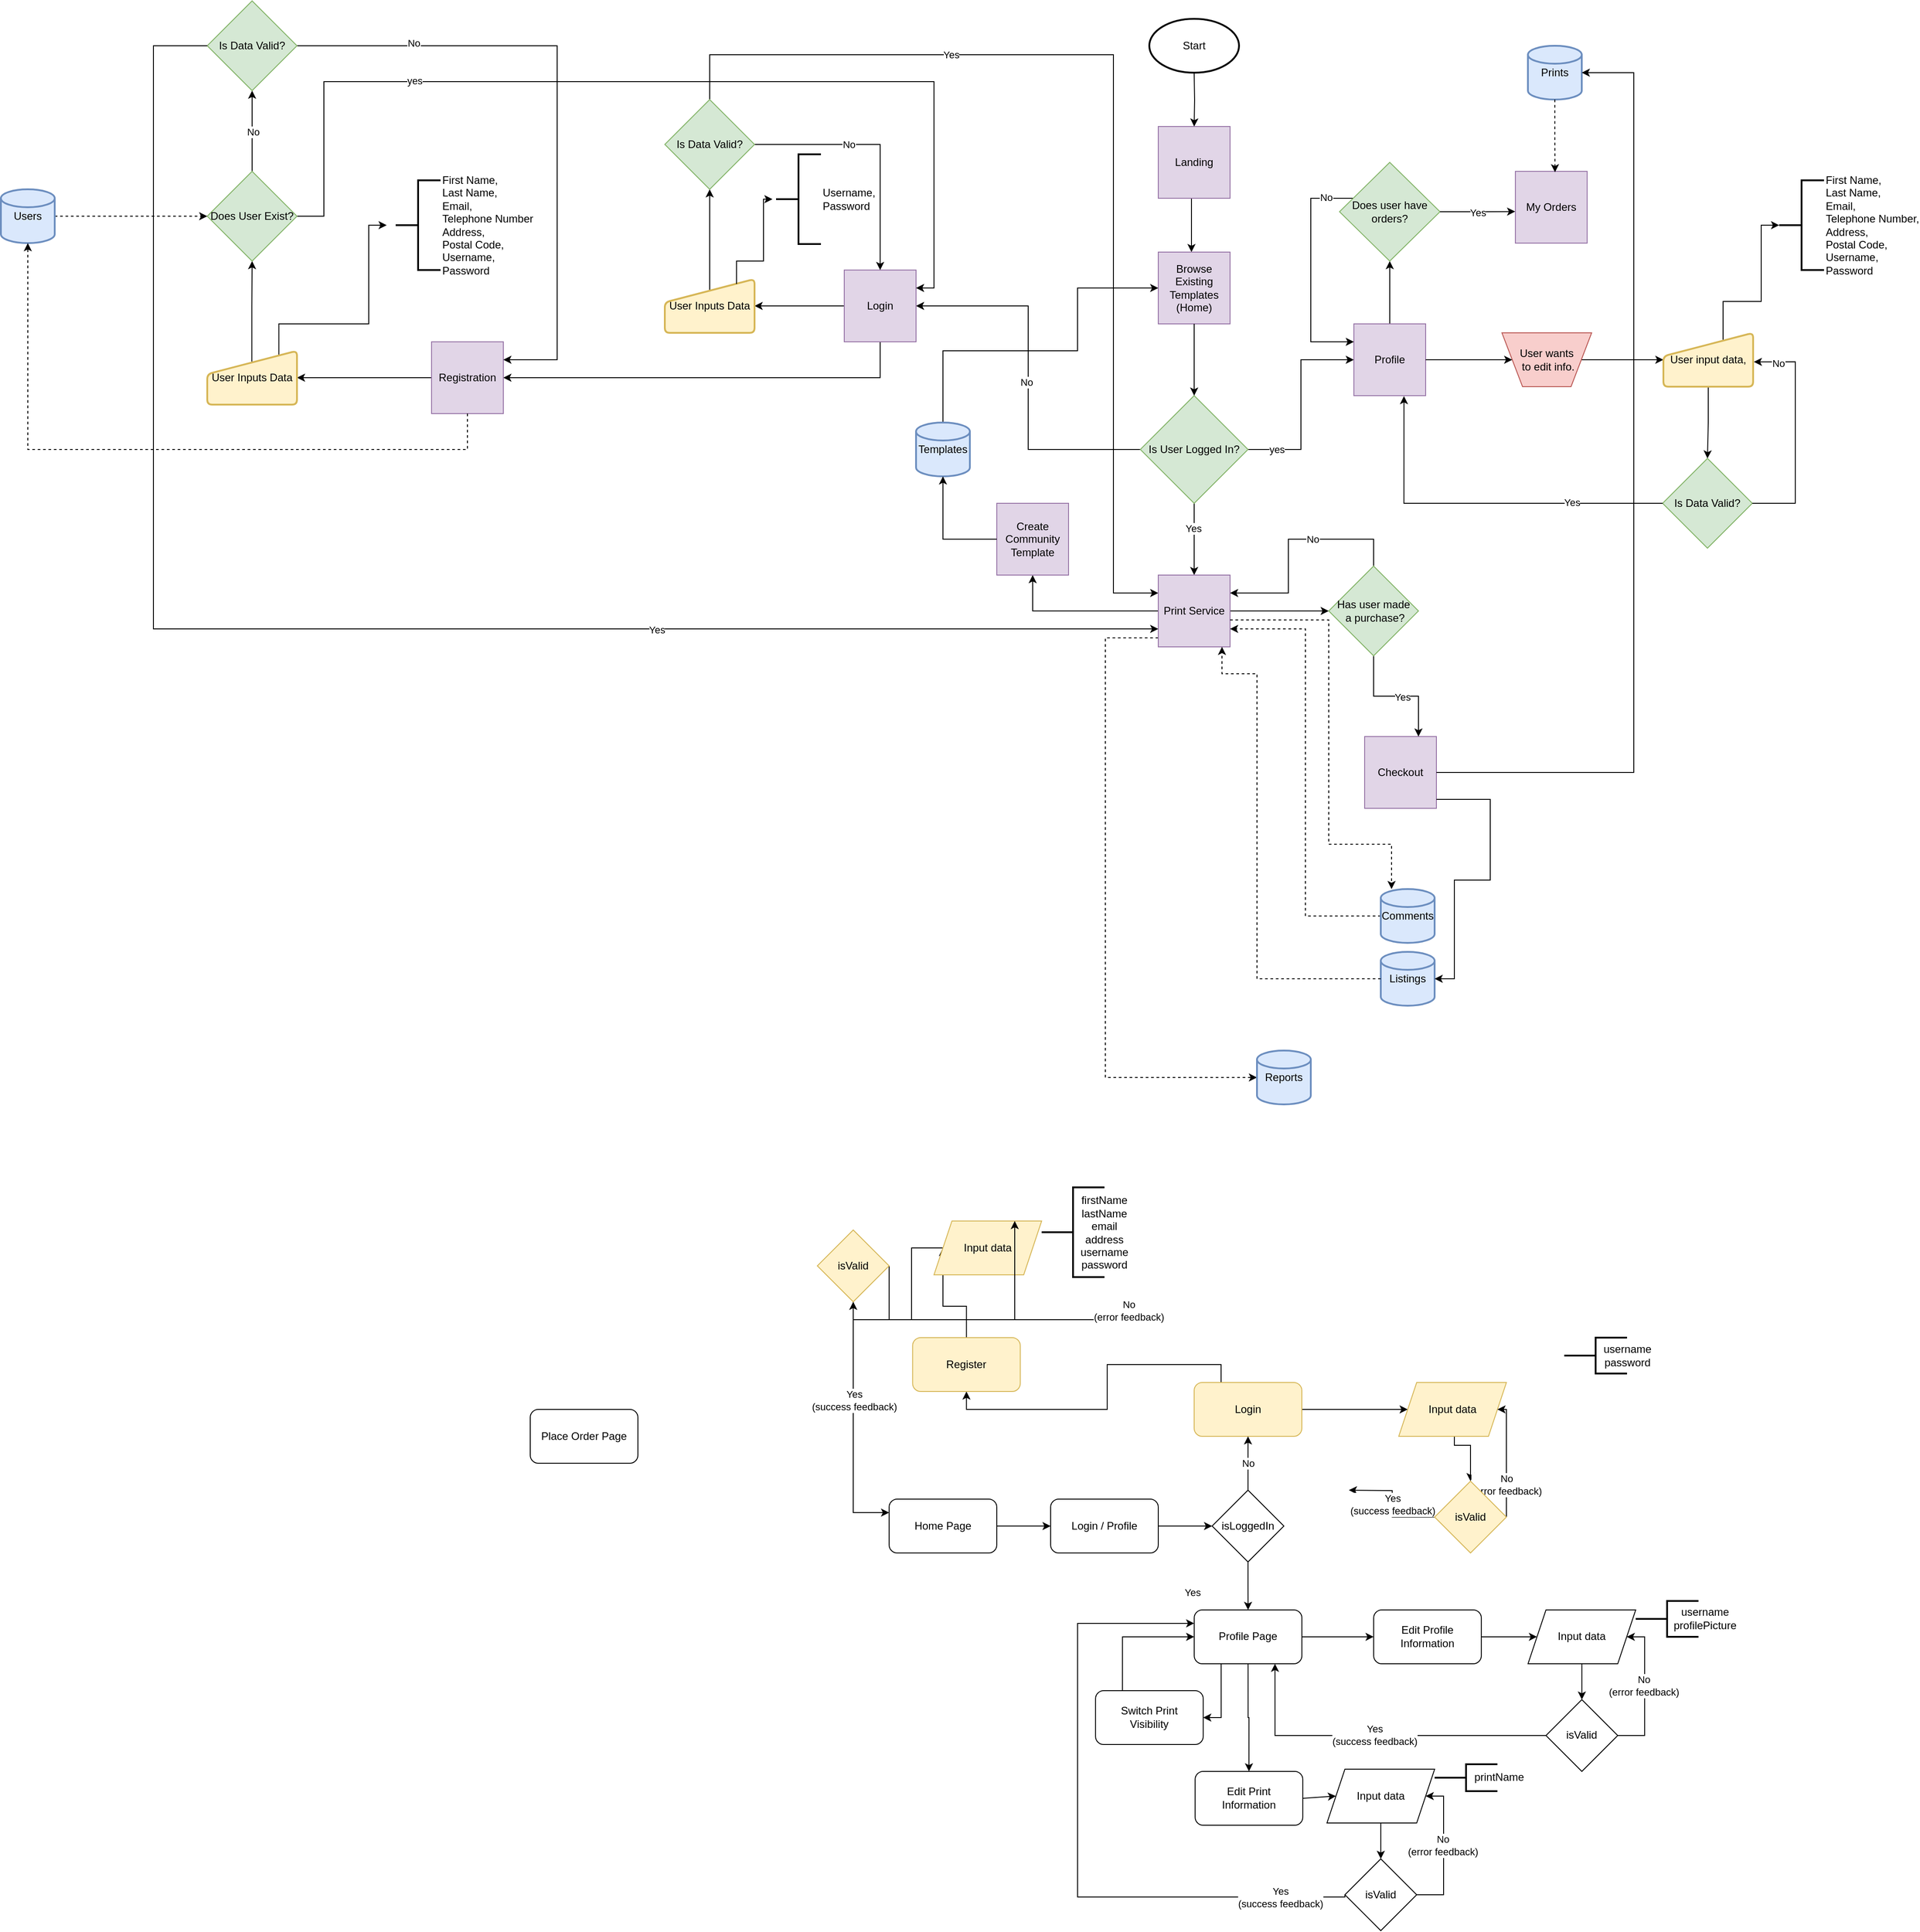<mxfile version="22.1.5" type="device">
  <diagram id="C5RBs43oDa-KdzZeNtuy" name="Page-1">
    <mxGraphModel dx="2620" dy="3326" grid="1" gridSize="10" guides="1" tooltips="1" connect="1" arrows="1" fold="1" page="1" pageScale="1" pageWidth="827" pageHeight="1169" math="0" shadow="0">
      <root>
        <mxCell id="WIyWlLk6GJQsqaUBKTNV-0" />
        <mxCell id="WIyWlLk6GJQsqaUBKTNV-1" parent="WIyWlLk6GJQsqaUBKTNV-0" />
        <mxCell id="dU6jXv6rXy0poZ1c5g5G-8" style="edgeStyle=orthogonalEdgeStyle;rounded=0;orthogonalLoop=1;jettySize=auto;html=1;entryX=0;entryY=0.5;entryDx=0;entryDy=0;" parent="WIyWlLk6GJQsqaUBKTNV-1" source="CT4skuY-sF4vXmFkrXyj-0" target="dU6jXv6rXy0poZ1c5g5G-7" edge="1">
          <mxGeometry relative="1" as="geometry" />
        </mxCell>
        <mxCell id="CT4skuY-sF4vXmFkrXyj-0" value="Home Page" style="rounded=1;whiteSpace=wrap;html=1;" parent="WIyWlLk6GJQsqaUBKTNV-1" vertex="1">
          <mxGeometry x="490" y="330" width="120" height="60" as="geometry" />
        </mxCell>
        <mxCell id="CT4skuY-sF4vXmFkrXyj-4" style="edgeStyle=orthogonalEdgeStyle;rounded=0;orthogonalLoop=1;jettySize=auto;html=1;entryX=0;entryY=0.5;entryDx=0;entryDy=0;" parent="WIyWlLk6GJQsqaUBKTNV-1" source="CT4skuY-sF4vXmFkrXyj-1" target="CT4skuY-sF4vXmFkrXyj-3" edge="1">
          <mxGeometry relative="1" as="geometry">
            <Array as="points">
              <mxPoint x="1060" y="230" />
              <mxPoint x="1060" y="230" />
            </Array>
          </mxGeometry>
        </mxCell>
        <mxCell id="CT4skuY-sF4vXmFkrXyj-14" style="edgeStyle=orthogonalEdgeStyle;rounded=0;orthogonalLoop=1;jettySize=auto;html=1;entryX=0.5;entryY=1;entryDx=0;entryDy=0;exitX=0.25;exitY=0;exitDx=0;exitDy=0;" parent="WIyWlLk6GJQsqaUBKTNV-1" source="CT4skuY-sF4vXmFkrXyj-1" target="CT4skuY-sF4vXmFkrXyj-15" edge="1">
          <mxGeometry relative="1" as="geometry">
            <mxPoint x="750" y="270" as="targetPoint" />
          </mxGeometry>
        </mxCell>
        <mxCell id="CT4skuY-sF4vXmFkrXyj-1" value="Login" style="rounded=1;whiteSpace=wrap;html=1;fillColor=#fff2cc;strokeColor=#d6b656;" parent="WIyWlLk6GJQsqaUBKTNV-1" vertex="1">
          <mxGeometry x="830" y="200" width="120" height="60" as="geometry" />
        </mxCell>
        <mxCell id="CT4skuY-sF4vXmFkrXyj-6" style="edgeStyle=orthogonalEdgeStyle;rounded=0;orthogonalLoop=1;jettySize=auto;html=1;entryX=0.5;entryY=0;entryDx=0;entryDy=0;exitX=0.5;exitY=1;exitDx=0;exitDy=0;" parent="WIyWlLk6GJQsqaUBKTNV-1" source="CT4skuY-sF4vXmFkrXyj-3" target="CT4skuY-sF4vXmFkrXyj-5" edge="1">
          <mxGeometry relative="1" as="geometry">
            <Array as="points">
              <mxPoint x="1120" y="260" />
              <mxPoint x="1120" y="270" />
              <mxPoint x="1138" y="270" />
            </Array>
          </mxGeometry>
        </mxCell>
        <mxCell id="CT4skuY-sF4vXmFkrXyj-3" value="&lt;div&gt;Input data&lt;/div&gt;" style="shape=parallelogram;perimeter=parallelogramPerimeter;whiteSpace=wrap;html=1;fixedSize=1;fillColor=#fff2cc;strokeColor=#d6b656;" parent="WIyWlLk6GJQsqaUBKTNV-1" vertex="1">
          <mxGeometry x="1058.02" y="200" width="120" height="60" as="geometry" />
        </mxCell>
        <mxCell id="CT4skuY-sF4vXmFkrXyj-7" value="&lt;div&gt;No&lt;/div&gt;&lt;div&gt;(error feedback)&lt;br&gt;&lt;/div&gt;" style="edgeStyle=orthogonalEdgeStyle;rounded=0;orthogonalLoop=1;jettySize=auto;html=1;entryX=1;entryY=0.5;entryDx=0;entryDy=0;exitX=1;exitY=0.5;exitDx=0;exitDy=0;" parent="WIyWlLk6GJQsqaUBKTNV-1" source="CT4skuY-sF4vXmFkrXyj-5" target="CT4skuY-sF4vXmFkrXyj-3" edge="1">
          <mxGeometry x="-0.44" relative="1" as="geometry">
            <mxPoint x="1112.45" y="270" as="targetPoint" />
            <Array as="points">
              <mxPoint x="1178" y="230" />
            </Array>
            <mxPoint as="offset" />
          </mxGeometry>
        </mxCell>
        <mxCell id="CT4skuY-sF4vXmFkrXyj-8" value="&lt;div&gt;Yes&lt;/div&gt;&lt;div&gt;(success feedback)&lt;br&gt;&lt;/div&gt;" style="edgeStyle=orthogonalEdgeStyle;rounded=0;orthogonalLoop=1;jettySize=auto;html=1;" parent="WIyWlLk6GJQsqaUBKTNV-1" source="CT4skuY-sF4vXmFkrXyj-5" edge="1">
          <mxGeometry x="-0.027" relative="1" as="geometry">
            <mxPoint as="offset" />
            <mxPoint x="1002.45" y="320" as="targetPoint" />
          </mxGeometry>
        </mxCell>
        <mxCell id="CT4skuY-sF4vXmFkrXyj-5" value="isValid" style="rhombus;whiteSpace=wrap;html=1;fillColor=#fff2cc;strokeColor=#d6b656;" parent="WIyWlLk6GJQsqaUBKTNV-1" vertex="1">
          <mxGeometry x="1098.02" y="310" width="80" height="80" as="geometry" />
        </mxCell>
        <mxCell id="CT4skuY-sF4vXmFkrXyj-10" value="&lt;div&gt;username&lt;/div&gt;&lt;div&gt;password&lt;br&gt;&lt;/div&gt;" style="text;html=1;strokeColor=none;fillColor=none;align=center;verticalAlign=middle;whiteSpace=wrap;rounded=0;" parent="WIyWlLk6GJQsqaUBKTNV-1" vertex="1">
          <mxGeometry x="1283.45" y="150" width="60" height="40" as="geometry" />
        </mxCell>
        <mxCell id="CT4skuY-sF4vXmFkrXyj-17" style="edgeStyle=orthogonalEdgeStyle;rounded=0;orthogonalLoop=1;jettySize=auto;html=1;entryX=0;entryY=0.5;entryDx=0;entryDy=0;" parent="WIyWlLk6GJQsqaUBKTNV-1" source="CT4skuY-sF4vXmFkrXyj-15" target="CT4skuY-sF4vXmFkrXyj-16" edge="1">
          <mxGeometry relative="1" as="geometry" />
        </mxCell>
        <mxCell id="CT4skuY-sF4vXmFkrXyj-15" value="Register" style="rounded=1;whiteSpace=wrap;html=1;flipV=0;flipH=0;fillColor=#fff2cc;strokeColor=#d6b656;" parent="WIyWlLk6GJQsqaUBKTNV-1" vertex="1">
          <mxGeometry x="516.19" y="150" width="120" height="60" as="geometry" />
        </mxCell>
        <mxCell id="CT4skuY-sF4vXmFkrXyj-21" style="edgeStyle=orthogonalEdgeStyle;rounded=0;orthogonalLoop=1;jettySize=auto;html=1;entryX=0.5;entryY=1;entryDx=0;entryDy=0;" parent="WIyWlLk6GJQsqaUBKTNV-1" source="CT4skuY-sF4vXmFkrXyj-16" target="CT4skuY-sF4vXmFkrXyj-20" edge="1">
          <mxGeometry relative="1" as="geometry" />
        </mxCell>
        <mxCell id="CT4skuY-sF4vXmFkrXyj-16" value="&lt;div&gt;Input data&lt;/div&gt;" style="shape=parallelogram;perimeter=parallelogramPerimeter;whiteSpace=wrap;html=1;fixedSize=1;flipV=0;flipH=0;fillColor=#fff2cc;strokeColor=#d6b656;" parent="WIyWlLk6GJQsqaUBKTNV-1" vertex="1">
          <mxGeometry x="540" y="20" width="120" height="60" as="geometry" />
        </mxCell>
        <mxCell id="CT4skuY-sF4vXmFkrXyj-19" value="&lt;div&gt;firstName&lt;/div&gt;&lt;div&gt;lastName&lt;br&gt;&lt;/div&gt;&lt;div&gt;email&lt;/div&gt;&lt;div&gt;address&lt;br&gt;&lt;/div&gt;&lt;div&gt;username&lt;/div&gt;&lt;div&gt;password&lt;br&gt;&lt;/div&gt;" style="text;html=1;strokeColor=none;fillColor=none;align=center;verticalAlign=middle;whiteSpace=wrap;rounded=0;flipV=0;flipH=0;" parent="WIyWlLk6GJQsqaUBKTNV-1" vertex="1">
          <mxGeometry x="700" y="-20" width="60" height="105" as="geometry" />
        </mxCell>
        <mxCell id="CT4skuY-sF4vXmFkrXyj-22" style="edgeStyle=orthogonalEdgeStyle;rounded=0;orthogonalLoop=1;jettySize=auto;html=1;entryX=0.75;entryY=0;entryDx=0;entryDy=0;exitX=1;exitY=0.5;exitDx=0;exitDy=0;" parent="WIyWlLk6GJQsqaUBKTNV-1" source="CT4skuY-sF4vXmFkrXyj-20" target="CT4skuY-sF4vXmFkrXyj-16" edge="1">
          <mxGeometry relative="1" as="geometry">
            <Array as="points">
              <mxPoint x="776.19" y="130" />
              <mxPoint x="766.19" y="130" />
            </Array>
          </mxGeometry>
        </mxCell>
        <mxCell id="CT4skuY-sF4vXmFkrXyj-23" value="&lt;div&gt;No&lt;/div&gt;&lt;div&gt;(error feedback)&lt;br&gt;&lt;/div&gt;" style="edgeLabel;html=1;align=center;verticalAlign=middle;resizable=0;points=[];" parent="CT4skuY-sF4vXmFkrXyj-22" connectable="0" vertex="1">
          <mxGeometry x="0.031" y="4" relative="1" as="geometry">
            <mxPoint x="16" y="-6" as="offset" />
          </mxGeometry>
        </mxCell>
        <mxCell id="CT4skuY-sF4vXmFkrXyj-24" style="edgeStyle=orthogonalEdgeStyle;rounded=0;orthogonalLoop=1;jettySize=auto;html=1;entryX=0;entryY=0.25;entryDx=0;entryDy=0;" parent="WIyWlLk6GJQsqaUBKTNV-1" source="CT4skuY-sF4vXmFkrXyj-20" target="CT4skuY-sF4vXmFkrXyj-0" edge="1">
          <mxGeometry relative="1" as="geometry" />
        </mxCell>
        <mxCell id="CT4skuY-sF4vXmFkrXyj-25" value="&lt;div&gt;Yes&lt;/div&gt;&lt;div&gt;(success feedback)&lt;br&gt;&lt;/div&gt;" style="edgeLabel;html=1;align=center;verticalAlign=middle;resizable=0;points=[];" parent="CT4skuY-sF4vXmFkrXyj-24" connectable="0" vertex="1">
          <mxGeometry x="-0.204" y="1" relative="1" as="geometry">
            <mxPoint as="offset" />
          </mxGeometry>
        </mxCell>
        <mxCell id="CT4skuY-sF4vXmFkrXyj-20" value="isValid" style="rhombus;whiteSpace=wrap;html=1;fillColor=#fff2cc;strokeColor=#d6b656;" parent="WIyWlLk6GJQsqaUBKTNV-1" vertex="1">
          <mxGeometry x="410.0" y="30" width="80" height="80" as="geometry" />
        </mxCell>
        <mxCell id="CT4skuY-sF4vXmFkrXyj-34" style="edgeStyle=orthogonalEdgeStyle;rounded=0;orthogonalLoop=1;jettySize=auto;html=1;entryX=0.5;entryY=0;entryDx=0;entryDy=0;exitX=0.5;exitY=1;exitDx=0;exitDy=0;" parent="WIyWlLk6GJQsqaUBKTNV-1" source="dU6jXv6rXy0poZ1c5g5G-10" target="CT4skuY-sF4vXmFkrXyj-33" edge="1">
          <mxGeometry relative="1" as="geometry">
            <mxPoint x="900" y="600" as="sourcePoint" />
          </mxGeometry>
        </mxCell>
        <mxCell id="CT4skuY-sF4vXmFkrXyj-35" value="&lt;div&gt;Yes&lt;/div&gt;" style="edgeLabel;html=1;align=center;verticalAlign=middle;resizable=0;points=[];" parent="CT4skuY-sF4vXmFkrXyj-34" connectable="0" vertex="1">
          <mxGeometry x="0.152" y="3" relative="1" as="geometry">
            <mxPoint x="-65" y="3" as="offset" />
          </mxGeometry>
        </mxCell>
        <mxCell id="CT4skuY-sF4vXmFkrXyj-37" style="edgeStyle=orthogonalEdgeStyle;rounded=0;orthogonalLoop=1;jettySize=auto;html=1;exitX=1;exitY=0.5;exitDx=0;exitDy=0;entryX=0;entryY=0.5;entryDx=0;entryDy=0;" parent="WIyWlLk6GJQsqaUBKTNV-1" source="CT4skuY-sF4vXmFkrXyj-33" target="CT4skuY-sF4vXmFkrXyj-36" edge="1">
          <mxGeometry relative="1" as="geometry" />
        </mxCell>
        <mxCell id="CT4skuY-sF4vXmFkrXyj-46" style="edgeStyle=orthogonalEdgeStyle;rounded=0;orthogonalLoop=1;jettySize=auto;html=1;exitX=0.25;exitY=1;exitDx=0;exitDy=0;entryX=1;entryY=0.5;entryDx=0;entryDy=0;" parent="WIyWlLk6GJQsqaUBKTNV-1" source="CT4skuY-sF4vXmFkrXyj-33" target="CT4skuY-sF4vXmFkrXyj-45" edge="1">
          <mxGeometry relative="1" as="geometry" />
        </mxCell>
        <mxCell id="CT4skuY-sF4vXmFkrXyj-33" value="Profile Page" style="rounded=1;whiteSpace=wrap;html=1;" parent="WIyWlLk6GJQsqaUBKTNV-1" vertex="1">
          <mxGeometry x="830.07" y="453.49" width="120" height="60" as="geometry" />
        </mxCell>
        <mxCell id="CT4skuY-sF4vXmFkrXyj-39" style="edgeStyle=orthogonalEdgeStyle;rounded=0;orthogonalLoop=1;jettySize=auto;html=1;exitX=1;exitY=0.5;exitDx=0;exitDy=0;entryX=0;entryY=0.5;entryDx=0;entryDy=0;" parent="WIyWlLk6GJQsqaUBKTNV-1" source="CT4skuY-sF4vXmFkrXyj-36" target="CT4skuY-sF4vXmFkrXyj-38" edge="1">
          <mxGeometry relative="1" as="geometry" />
        </mxCell>
        <mxCell id="CT4skuY-sF4vXmFkrXyj-36" value="&lt;div&gt;Edit Profile&lt;/div&gt;&lt;div&gt;Information&lt;/div&gt;" style="rounded=1;whiteSpace=wrap;html=1;" parent="WIyWlLk6GJQsqaUBKTNV-1" vertex="1">
          <mxGeometry x="1030.07" y="453.49" width="120" height="60" as="geometry" />
        </mxCell>
        <mxCell id="CT4skuY-sF4vXmFkrXyj-41" style="edgeStyle=orthogonalEdgeStyle;rounded=0;orthogonalLoop=1;jettySize=auto;html=1;exitX=0.5;exitY=1;exitDx=0;exitDy=0;entryX=0.5;entryY=0;entryDx=0;entryDy=0;" parent="WIyWlLk6GJQsqaUBKTNV-1" source="CT4skuY-sF4vXmFkrXyj-38" target="CT4skuY-sF4vXmFkrXyj-40" edge="1">
          <mxGeometry relative="1" as="geometry" />
        </mxCell>
        <mxCell id="CT4skuY-sF4vXmFkrXyj-38" value="&lt;div&gt;Input data&lt;/div&gt;" style="shape=parallelogram;perimeter=parallelogramPerimeter;whiteSpace=wrap;html=1;fixedSize=1;" parent="WIyWlLk6GJQsqaUBKTNV-1" vertex="1">
          <mxGeometry x="1202.12" y="453.49" width="120" height="60" as="geometry" />
        </mxCell>
        <mxCell id="CT4skuY-sF4vXmFkrXyj-42" style="edgeStyle=orthogonalEdgeStyle;rounded=0;orthogonalLoop=1;jettySize=auto;html=1;exitX=1;exitY=0.5;exitDx=0;exitDy=0;entryX=1;entryY=0.5;entryDx=0;entryDy=0;" parent="WIyWlLk6GJQsqaUBKTNV-1" source="CT4skuY-sF4vXmFkrXyj-40" target="CT4skuY-sF4vXmFkrXyj-38" edge="1">
          <mxGeometry relative="1" as="geometry">
            <Array as="points">
              <mxPoint x="1332.12" y="593.49" />
              <mxPoint x="1332.12" y="483.49" />
            </Array>
          </mxGeometry>
        </mxCell>
        <mxCell id="CT4skuY-sF4vXmFkrXyj-43" value="&lt;div&gt;No&lt;/div&gt;&lt;div&gt;(error feedback)&lt;br&gt;&lt;/div&gt;" style="edgeLabel;html=1;align=center;verticalAlign=middle;resizable=0;points=[];" parent="CT4skuY-sF4vXmFkrXyj-42" connectable="0" vertex="1">
          <mxGeometry x="0.071" y="1" relative="1" as="geometry">
            <mxPoint as="offset" />
          </mxGeometry>
        </mxCell>
        <mxCell id="CT4skuY-sF4vXmFkrXyj-44" value="&lt;div&gt;Yes&lt;/div&gt;&lt;div&gt;(success feedback)&lt;br&gt;&lt;/div&gt;" style="edgeStyle=orthogonalEdgeStyle;rounded=0;orthogonalLoop=1;jettySize=auto;html=1;exitX=0;exitY=0.5;exitDx=0;exitDy=0;entryX=0.75;entryY=1;entryDx=0;entryDy=0;" parent="WIyWlLk6GJQsqaUBKTNV-1" source="CT4skuY-sF4vXmFkrXyj-40" target="CT4skuY-sF4vXmFkrXyj-33" edge="1">
          <mxGeometry relative="1" as="geometry" />
        </mxCell>
        <mxCell id="CT4skuY-sF4vXmFkrXyj-40" value="isValid" style="rhombus;whiteSpace=wrap;html=1;" parent="WIyWlLk6GJQsqaUBKTNV-1" vertex="1">
          <mxGeometry x="1222.12" y="553.49" width="80" height="80" as="geometry" />
        </mxCell>
        <mxCell id="CT4skuY-sF4vXmFkrXyj-47" style="edgeStyle=orthogonalEdgeStyle;rounded=0;orthogonalLoop=1;jettySize=auto;html=1;exitX=0.25;exitY=0;exitDx=0;exitDy=0;entryX=0;entryY=0.5;entryDx=0;entryDy=0;" parent="WIyWlLk6GJQsqaUBKTNV-1" source="CT4skuY-sF4vXmFkrXyj-45" target="CT4skuY-sF4vXmFkrXyj-33" edge="1">
          <mxGeometry relative="1" as="geometry" />
        </mxCell>
        <mxCell id="CT4skuY-sF4vXmFkrXyj-45" value="&lt;div&gt;Switch Print&lt;/div&gt;&lt;div&gt;Visibility&lt;br&gt;&lt;/div&gt;" style="rounded=1;whiteSpace=wrap;html=1;" parent="WIyWlLk6GJQsqaUBKTNV-1" vertex="1">
          <mxGeometry x="720.07" y="543.49" width="120" height="60" as="geometry" />
        </mxCell>
        <mxCell id="CT4skuY-sF4vXmFkrXyj-49" style="edgeStyle=orthogonalEdgeStyle;rounded=0;orthogonalLoop=1;jettySize=auto;html=1;exitX=0.5;exitY=1;exitDx=0;exitDy=0;entryX=0.5;entryY=0;entryDx=0;entryDy=0;" parent="WIyWlLk6GJQsqaUBKTNV-1" source="CT4skuY-sF4vXmFkrXyj-33" target="CT4skuY-sF4vXmFkrXyj-51" edge="1">
          <mxGeometry relative="1" as="geometry">
            <mxPoint x="850.07" y="683.49" as="sourcePoint" />
          </mxGeometry>
        </mxCell>
        <mxCell id="CT4skuY-sF4vXmFkrXyj-50" style="rounded=0;orthogonalLoop=1;jettySize=auto;html=1;exitX=1;exitY=0.5;exitDx=0;exitDy=0;entryX=0;entryY=0.5;entryDx=0;entryDy=0;strokeColor=default;" parent="WIyWlLk6GJQsqaUBKTNV-1" source="CT4skuY-sF4vXmFkrXyj-51" target="CT4skuY-sF4vXmFkrXyj-53" edge="1">
          <mxGeometry relative="1" as="geometry">
            <mxPoint x="970.07" y="653.49" as="targetPoint" />
          </mxGeometry>
        </mxCell>
        <mxCell id="CT4skuY-sF4vXmFkrXyj-51" value="&lt;div&gt;Edit Print&lt;/div&gt;&lt;div&gt;Information&lt;/div&gt;" style="rounded=1;whiteSpace=wrap;html=1;" parent="WIyWlLk6GJQsqaUBKTNV-1" vertex="1">
          <mxGeometry x="831.07" y="633.49" width="120" height="60" as="geometry" />
        </mxCell>
        <mxCell id="CT4skuY-sF4vXmFkrXyj-52" style="edgeStyle=orthogonalEdgeStyle;rounded=0;orthogonalLoop=1;jettySize=auto;html=1;exitX=0.5;exitY=1;exitDx=0;exitDy=0;entryX=0.5;entryY=0;entryDx=0;entryDy=0;" parent="WIyWlLk6GJQsqaUBKTNV-1" source="CT4skuY-sF4vXmFkrXyj-53" target="CT4skuY-sF4vXmFkrXyj-57" edge="1">
          <mxGeometry relative="1" as="geometry" />
        </mxCell>
        <mxCell id="CT4skuY-sF4vXmFkrXyj-53" value="&lt;div&gt;Input data&lt;/div&gt;" style="shape=parallelogram;perimeter=parallelogramPerimeter;whiteSpace=wrap;html=1;fixedSize=1;" parent="WIyWlLk6GJQsqaUBKTNV-1" vertex="1">
          <mxGeometry x="978.02" y="630.99" width="120" height="60" as="geometry" />
        </mxCell>
        <mxCell id="CT4skuY-sF4vXmFkrXyj-54" style="edgeStyle=orthogonalEdgeStyle;rounded=0;orthogonalLoop=1;jettySize=auto;html=1;exitX=1;exitY=0.5;exitDx=0;exitDy=0;entryX=1;entryY=0.5;entryDx=0;entryDy=0;" parent="WIyWlLk6GJQsqaUBKTNV-1" source="CT4skuY-sF4vXmFkrXyj-57" target="CT4skuY-sF4vXmFkrXyj-53" edge="1">
          <mxGeometry relative="1" as="geometry">
            <Array as="points">
              <mxPoint x="1108.02" y="770.99" />
              <mxPoint x="1108.02" y="660.99" />
            </Array>
          </mxGeometry>
        </mxCell>
        <mxCell id="CT4skuY-sF4vXmFkrXyj-55" value="&lt;div&gt;No&lt;/div&gt;&lt;div&gt;(error feedback)&lt;br&gt;&lt;/div&gt;" style="edgeLabel;html=1;align=center;verticalAlign=middle;resizable=0;points=[];" parent="CT4skuY-sF4vXmFkrXyj-54" connectable="0" vertex="1">
          <mxGeometry x="0.071" y="1" relative="1" as="geometry">
            <mxPoint as="offset" />
          </mxGeometry>
        </mxCell>
        <mxCell id="CT4skuY-sF4vXmFkrXyj-56" value="&lt;div&gt;Yes&lt;/div&gt;&lt;div&gt;(success feedback)&lt;br&gt;&lt;/div&gt;" style="edgeStyle=orthogonalEdgeStyle;rounded=0;orthogonalLoop=1;jettySize=auto;html=1;exitX=0;exitY=0.5;exitDx=0;exitDy=0;entryX=0;entryY=0.25;entryDx=0;entryDy=0;" parent="WIyWlLk6GJQsqaUBKTNV-1" source="CT4skuY-sF4vXmFkrXyj-57" target="CT4skuY-sF4vXmFkrXyj-33" edge="1">
          <mxGeometry x="-0.796" relative="1" as="geometry">
            <mxPoint x="730.07" y="713.49" as="targetPoint" />
            <Array as="points">
              <mxPoint x="700.07" y="773.49" />
              <mxPoint x="700.07" y="468.49" />
            </Array>
            <mxPoint as="offset" />
          </mxGeometry>
        </mxCell>
        <mxCell id="CT4skuY-sF4vXmFkrXyj-57" value="isValid" style="rhombus;whiteSpace=wrap;html=1;" parent="WIyWlLk6GJQsqaUBKTNV-1" vertex="1">
          <mxGeometry x="998.02" y="730.99" width="80" height="80" as="geometry" />
        </mxCell>
        <mxCell id="CT4skuY-sF4vXmFkrXyj-58" value="&lt;div&gt;username&lt;/div&gt;&lt;div&gt;profilePicture&lt;br&gt;&lt;/div&gt;" style="text;html=1;strokeColor=none;fillColor=none;align=center;verticalAlign=middle;whiteSpace=wrap;rounded=0;" parent="WIyWlLk6GJQsqaUBKTNV-1" vertex="1">
          <mxGeometry x="1362.12" y="443.49" width="75" height="40" as="geometry" />
        </mxCell>
        <mxCell id="CT4skuY-sF4vXmFkrXyj-61" value="&lt;div&gt;printName&lt;/div&gt;" style="text;html=1;strokeColor=none;fillColor=none;align=center;verticalAlign=middle;whiteSpace=wrap;rounded=0;" parent="WIyWlLk6GJQsqaUBKTNV-1" vertex="1">
          <mxGeometry x="1138.02" y="630.99" width="64.1" height="19" as="geometry" />
        </mxCell>
        <mxCell id="dU6jXv6rXy0poZ1c5g5G-0" value="" style="strokeWidth=2;html=1;shape=mxgraph.flowchart.annotation_2;align=left;labelPosition=right;pointerEvents=1;" parent="WIyWlLk6GJQsqaUBKTNV-1" vertex="1">
          <mxGeometry x="1322.12" y="443.49" width="70" height="40" as="geometry" />
        </mxCell>
        <mxCell id="dU6jXv6rXy0poZ1c5g5G-2" value="" style="strokeWidth=2;html=1;shape=mxgraph.flowchart.annotation_2;align=left;labelPosition=right;pointerEvents=1;" parent="WIyWlLk6GJQsqaUBKTNV-1" vertex="1">
          <mxGeometry x="1098.02" y="625.49" width="70" height="30" as="geometry" />
        </mxCell>
        <mxCell id="dU6jXv6rXy0poZ1c5g5G-3" value="" style="strokeWidth=2;html=1;shape=mxgraph.flowchart.annotation_2;align=left;labelPosition=right;pointerEvents=1;" parent="WIyWlLk6GJQsqaUBKTNV-1" vertex="1">
          <mxGeometry x="1242.45" y="150" width="70" height="40" as="geometry" />
        </mxCell>
        <mxCell id="dU6jXv6rXy0poZ1c5g5G-4" value="" style="strokeWidth=2;html=1;shape=mxgraph.flowchart.annotation_2;align=left;labelPosition=right;pointerEvents=1;flipV=0;flipH=0;" parent="WIyWlLk6GJQsqaUBKTNV-1" vertex="1">
          <mxGeometry x="660" y="-17.5" width="70" height="100" as="geometry" />
        </mxCell>
        <mxCell id="dU6jXv6rXy0poZ1c5g5G-6" value="Place Order Page" style="rounded=1;whiteSpace=wrap;html=1;" parent="WIyWlLk6GJQsqaUBKTNV-1" vertex="1">
          <mxGeometry x="90" y="230" width="120" height="60" as="geometry" />
        </mxCell>
        <mxCell id="dU6jXv6rXy0poZ1c5g5G-11" style="edgeStyle=orthogonalEdgeStyle;rounded=0;orthogonalLoop=1;jettySize=auto;html=1;exitX=1;exitY=0.5;exitDx=0;exitDy=0;entryX=0;entryY=0.5;entryDx=0;entryDy=0;" parent="WIyWlLk6GJQsqaUBKTNV-1" source="dU6jXv6rXy0poZ1c5g5G-7" target="dU6jXv6rXy0poZ1c5g5G-10" edge="1">
          <mxGeometry relative="1" as="geometry" />
        </mxCell>
        <mxCell id="dU6jXv6rXy0poZ1c5g5G-7" value="Login / Profile" style="rounded=1;whiteSpace=wrap;html=1;" parent="WIyWlLk6GJQsqaUBKTNV-1" vertex="1">
          <mxGeometry x="670" y="330" width="120" height="60" as="geometry" />
        </mxCell>
        <mxCell id="dU6jXv6rXy0poZ1c5g5G-12" value="No" style="edgeStyle=orthogonalEdgeStyle;rounded=0;orthogonalLoop=1;jettySize=auto;html=1;exitX=0.5;exitY=0;exitDx=0;exitDy=0;entryX=0.5;entryY=1;entryDx=0;entryDy=0;" parent="WIyWlLk6GJQsqaUBKTNV-1" source="dU6jXv6rXy0poZ1c5g5G-10" target="CT4skuY-sF4vXmFkrXyj-1" edge="1">
          <mxGeometry relative="1" as="geometry" />
        </mxCell>
        <mxCell id="dU6jXv6rXy0poZ1c5g5G-10" value="isLoggedIn" style="rhombus;whiteSpace=wrap;html=1;" parent="WIyWlLk6GJQsqaUBKTNV-1" vertex="1">
          <mxGeometry x="850" y="320" width="80" height="80" as="geometry" />
        </mxCell>
        <mxCell id="k9ecfntfly3kaGO9GItZ-10" value="" style="endArrow=classic;html=1;rounded=0;" parent="WIyWlLk6GJQsqaUBKTNV-1" edge="1">
          <mxGeometry width="50" height="50" relative="1" as="geometry">
            <mxPoint x="827" y="-1120" as="sourcePoint" />
            <mxPoint x="827" y="-1060" as="targetPoint" />
          </mxGeometry>
        </mxCell>
        <mxCell id="LVA1VL4anGFoCZ9Vgksi-9" style="edgeStyle=orthogonalEdgeStyle;rounded=0;orthogonalLoop=1;jettySize=auto;html=1;entryX=1;entryY=0.5;entryDx=0;entryDy=0;" parent="WIyWlLk6GJQsqaUBKTNV-1" source="LVA1VL4anGFoCZ9Vgksi-0" target="LVA1VL4anGFoCZ9Vgksi-8" edge="1">
          <mxGeometry relative="1" as="geometry" />
        </mxCell>
        <mxCell id="LVA1VL4anGFoCZ9Vgksi-10" value="No" style="edgeLabel;html=1;align=center;verticalAlign=middle;resizable=0;points=[];" parent="LVA1VL4anGFoCZ9Vgksi-9" vertex="1" connectable="0">
          <mxGeometry x="-0.021" y="2" relative="1" as="geometry">
            <mxPoint as="offset" />
          </mxGeometry>
        </mxCell>
        <mxCell id="LVA1VL4anGFoCZ9Vgksi-19" style="edgeStyle=orthogonalEdgeStyle;rounded=0;orthogonalLoop=1;jettySize=auto;html=1;entryX=0.5;entryY=0;entryDx=0;entryDy=0;" parent="WIyWlLk6GJQsqaUBKTNV-1" source="LVA1VL4anGFoCZ9Vgksi-0" target="LVA1VL4anGFoCZ9Vgksi-18" edge="1">
          <mxGeometry relative="1" as="geometry" />
        </mxCell>
        <mxCell id="LVA1VL4anGFoCZ9Vgksi-20" value="Yes" style="edgeLabel;html=1;align=center;verticalAlign=middle;resizable=0;points=[];" parent="LVA1VL4anGFoCZ9Vgksi-19" vertex="1" connectable="0">
          <mxGeometry x="-0.299" y="-1" relative="1" as="geometry">
            <mxPoint as="offset" />
          </mxGeometry>
        </mxCell>
        <mxCell id="LVA1VL4anGFoCZ9Vgksi-58" style="edgeStyle=orthogonalEdgeStyle;rounded=0;orthogonalLoop=1;jettySize=auto;html=1;entryX=0;entryY=0.5;entryDx=0;entryDy=0;" parent="WIyWlLk6GJQsqaUBKTNV-1" source="LVA1VL4anGFoCZ9Vgksi-0" target="LVA1VL4anGFoCZ9Vgksi-26" edge="1">
          <mxGeometry relative="1" as="geometry" />
        </mxCell>
        <mxCell id="LVA1VL4anGFoCZ9Vgksi-59" value="yes" style="edgeLabel;html=1;align=center;verticalAlign=middle;resizable=0;points=[];" parent="LVA1VL4anGFoCZ9Vgksi-58" vertex="1" connectable="0">
          <mxGeometry x="-0.708" relative="1" as="geometry">
            <mxPoint as="offset" />
          </mxGeometry>
        </mxCell>
        <mxCell id="LVA1VL4anGFoCZ9Vgksi-0" value="Is User Logged In?" style="rhombus;whiteSpace=wrap;html=1;fillColor=#d5e8d4;strokeColor=#82b366;" parent="WIyWlLk6GJQsqaUBKTNV-1" vertex="1">
          <mxGeometry x="770" y="-900" width="120" height="120" as="geometry" />
        </mxCell>
        <mxCell id="LVA1VL4anGFoCZ9Vgksi-1" value="Landing" style="whiteSpace=wrap;html=1;aspect=fixed;fillColor=#e1d5e7;strokeColor=#9673a6;" parent="WIyWlLk6GJQsqaUBKTNV-1" vertex="1">
          <mxGeometry x="790" y="-1200" width="80" height="80" as="geometry" />
        </mxCell>
        <mxCell id="LVA1VL4anGFoCZ9Vgksi-3" value="Browse Existing Templates&lt;br&gt;(Home)" style="whiteSpace=wrap;html=1;aspect=fixed;fillColor=#e1d5e7;strokeColor=#9673a6;" parent="WIyWlLk6GJQsqaUBKTNV-1" vertex="1">
          <mxGeometry x="790" y="-1060" width="80" height="80" as="geometry" />
        </mxCell>
        <mxCell id="LVA1VL4anGFoCZ9Vgksi-6" style="edgeStyle=orthogonalEdgeStyle;rounded=0;orthogonalLoop=1;jettySize=auto;html=1;entryX=0.5;entryY=0;entryDx=0;entryDy=0;" parent="WIyWlLk6GJQsqaUBKTNV-1" target="LVA1VL4anGFoCZ9Vgksi-1" edge="1">
          <mxGeometry relative="1" as="geometry">
            <mxPoint x="830" y="-1260.0" as="sourcePoint" />
          </mxGeometry>
        </mxCell>
        <mxCell id="LVA1VL4anGFoCZ9Vgksi-7" style="edgeStyle=orthogonalEdgeStyle;rounded=0;orthogonalLoop=1;jettySize=auto;html=1;entryX=0.5;entryY=0;entryDx=0;entryDy=0;" parent="WIyWlLk6GJQsqaUBKTNV-1" source="LVA1VL4anGFoCZ9Vgksi-3" target="LVA1VL4anGFoCZ9Vgksi-0" edge="1">
          <mxGeometry relative="1" as="geometry" />
        </mxCell>
        <mxCell id="LVA1VL4anGFoCZ9Vgksi-12" style="edgeStyle=orthogonalEdgeStyle;rounded=0;orthogonalLoop=1;jettySize=auto;html=1;entryX=1;entryY=0.5;entryDx=0;entryDy=0;" parent="WIyWlLk6GJQsqaUBKTNV-1" source="LVA1VL4anGFoCZ9Vgksi-8" target="LVA1VL4anGFoCZ9Vgksi-11" edge="1">
          <mxGeometry relative="1" as="geometry" />
        </mxCell>
        <mxCell id="LVA1VL4anGFoCZ9Vgksi-41" style="edgeStyle=orthogonalEdgeStyle;rounded=0;orthogonalLoop=1;jettySize=auto;html=1;" parent="WIyWlLk6GJQsqaUBKTNV-1" source="LVA1VL4anGFoCZ9Vgksi-8" edge="1">
          <mxGeometry relative="1" as="geometry">
            <mxPoint x="60" y="-920" as="targetPoint" />
            <Array as="points">
              <mxPoint x="480" y="-920" />
              <mxPoint x="100" y="-920" />
            </Array>
          </mxGeometry>
        </mxCell>
        <mxCell id="LVA1VL4anGFoCZ9Vgksi-8" value="Login" style="whiteSpace=wrap;html=1;aspect=fixed;fillColor=#e1d5e7;strokeColor=#9673a6;" parent="WIyWlLk6GJQsqaUBKTNV-1" vertex="1">
          <mxGeometry x="440" y="-1040" width="80" height="80" as="geometry" />
        </mxCell>
        <mxCell id="LVA1VL4anGFoCZ9Vgksi-15" style="edgeStyle=orthogonalEdgeStyle;rounded=0;orthogonalLoop=1;jettySize=auto;html=1;entryX=0.5;entryY=1;entryDx=0;entryDy=0;exitX=0.5;exitY=0.211;exitDx=0;exitDy=0;exitPerimeter=0;" parent="WIyWlLk6GJQsqaUBKTNV-1" source="LVA1VL4anGFoCZ9Vgksi-11" target="LVA1VL4anGFoCZ9Vgksi-13" edge="1">
          <mxGeometry relative="1" as="geometry" />
        </mxCell>
        <mxCell id="LVA1VL4anGFoCZ9Vgksi-11" value="User Inputs Data" style="html=1;strokeWidth=2;shape=manualInput;whiteSpace=wrap;rounded=1;size=26;arcSize=11;fillColor=#fff2cc;strokeColor=#d6b656;" parent="WIyWlLk6GJQsqaUBKTNV-1" vertex="1">
          <mxGeometry x="240" y="-1030" width="100" height="60" as="geometry" />
        </mxCell>
        <mxCell id="LVA1VL4anGFoCZ9Vgksi-16" style="edgeStyle=orthogonalEdgeStyle;rounded=0;orthogonalLoop=1;jettySize=auto;html=1;entryX=0.5;entryY=0;entryDx=0;entryDy=0;" parent="WIyWlLk6GJQsqaUBKTNV-1" source="LVA1VL4anGFoCZ9Vgksi-13" target="LVA1VL4anGFoCZ9Vgksi-8" edge="1">
          <mxGeometry relative="1" as="geometry" />
        </mxCell>
        <mxCell id="LVA1VL4anGFoCZ9Vgksi-17" value="No" style="edgeLabel;html=1;align=center;verticalAlign=middle;resizable=0;points=[];" parent="LVA1VL4anGFoCZ9Vgksi-16" vertex="1" connectable="0">
          <mxGeometry x="-0.25" relative="1" as="geometry">
            <mxPoint as="offset" />
          </mxGeometry>
        </mxCell>
        <mxCell id="LVA1VL4anGFoCZ9Vgksi-33" style="edgeStyle=orthogonalEdgeStyle;rounded=0;orthogonalLoop=1;jettySize=auto;html=1;entryX=0;entryY=0.25;entryDx=0;entryDy=0;" parent="WIyWlLk6GJQsqaUBKTNV-1" source="LVA1VL4anGFoCZ9Vgksi-13" target="LVA1VL4anGFoCZ9Vgksi-18" edge="1">
          <mxGeometry relative="1" as="geometry">
            <mxPoint x="740" y="-710" as="targetPoint" />
            <Array as="points">
              <mxPoint x="290" y="-1280" />
              <mxPoint x="740" y="-1280" />
              <mxPoint x="740" y="-680" />
            </Array>
          </mxGeometry>
        </mxCell>
        <mxCell id="LVA1VL4anGFoCZ9Vgksi-35" value="Yes" style="edgeLabel;html=1;align=center;verticalAlign=middle;resizable=0;points=[];" parent="LVA1VL4anGFoCZ9Vgksi-33" vertex="1" connectable="0">
          <mxGeometry x="-0.445" relative="1" as="geometry">
            <mxPoint as="offset" />
          </mxGeometry>
        </mxCell>
        <mxCell id="LVA1VL4anGFoCZ9Vgksi-13" value="Is Data Valid?" style="rhombus;whiteSpace=wrap;html=1;fillColor=#d5e8d4;strokeColor=#82b366;" parent="WIyWlLk6GJQsqaUBKTNV-1" vertex="1">
          <mxGeometry x="240" y="-1230" width="100" height="100" as="geometry" />
        </mxCell>
        <mxCell id="LVA1VL4anGFoCZ9Vgksi-22" style="edgeStyle=orthogonalEdgeStyle;rounded=0;orthogonalLoop=1;jettySize=auto;html=1;entryX=0.5;entryY=1;entryDx=0;entryDy=0;" parent="WIyWlLk6GJQsqaUBKTNV-1" source="LVA1VL4anGFoCZ9Vgksi-18" target="LVA1VL4anGFoCZ9Vgksi-21" edge="1">
          <mxGeometry relative="1" as="geometry">
            <Array as="points">
              <mxPoint x="650" y="-660" />
            </Array>
          </mxGeometry>
        </mxCell>
        <mxCell id="LVA1VL4anGFoCZ9Vgksi-80" style="edgeStyle=orthogonalEdgeStyle;rounded=0;orthogonalLoop=1;jettySize=auto;html=1;entryX=0;entryY=0.5;entryDx=0;entryDy=0;" parent="WIyWlLk6GJQsqaUBKTNV-1" source="LVA1VL4anGFoCZ9Vgksi-18" target="LVA1VL4anGFoCZ9Vgksi-79" edge="1">
          <mxGeometry relative="1" as="geometry" />
        </mxCell>
        <mxCell id="LVA1VL4anGFoCZ9Vgksi-99" style="edgeStyle=orthogonalEdgeStyle;orthogonalLoop=1;jettySize=auto;html=1;rounded=0;dashed=1;" parent="WIyWlLk6GJQsqaUBKTNV-1" source="LVA1VL4anGFoCZ9Vgksi-18" edge="1">
          <mxGeometry relative="1" as="geometry">
            <mxPoint x="900" y="-140" as="targetPoint" />
            <Array as="points">
              <mxPoint x="731" y="-630" />
              <mxPoint x="731" y="-140" />
            </Array>
          </mxGeometry>
        </mxCell>
        <mxCell id="LVA1VL4anGFoCZ9Vgksi-18" value="Print Service" style="whiteSpace=wrap;html=1;aspect=fixed;fillColor=#e1d5e7;strokeColor=#9673a6;" parent="WIyWlLk6GJQsqaUBKTNV-1" vertex="1">
          <mxGeometry x="790" y="-700" width="80" height="80" as="geometry" />
        </mxCell>
        <mxCell id="LVA1VL4anGFoCZ9Vgksi-21" value="Create Community Template" style="whiteSpace=wrap;html=1;aspect=fixed;fillColor=#e1d5e7;strokeColor=#9673a6;" parent="WIyWlLk6GJQsqaUBKTNV-1" vertex="1">
          <mxGeometry x="610" y="-780" width="80" height="80" as="geometry" />
        </mxCell>
        <mxCell id="LVA1VL4anGFoCZ9Vgksi-25" value="Checkout" style="whiteSpace=wrap;html=1;aspect=fixed;fillColor=#e1d5e7;strokeColor=#9673a6;" parent="WIyWlLk6GJQsqaUBKTNV-1" vertex="1">
          <mxGeometry x="1020" y="-520" width="80" height="80" as="geometry" />
        </mxCell>
        <mxCell id="LVA1VL4anGFoCZ9Vgksi-66" style="edgeStyle=orthogonalEdgeStyle;rounded=0;orthogonalLoop=1;jettySize=auto;html=1;entryX=0.5;entryY=1;entryDx=0;entryDy=0;" parent="WIyWlLk6GJQsqaUBKTNV-1" source="LVA1VL4anGFoCZ9Vgksi-26" target="LVA1VL4anGFoCZ9Vgksi-65" edge="1">
          <mxGeometry relative="1" as="geometry" />
        </mxCell>
        <mxCell id="LVA1VL4anGFoCZ9Vgksi-26" value="Profile" style="whiteSpace=wrap;html=1;aspect=fixed;fillColor=#e1d5e7;strokeColor=#9673a6;" parent="WIyWlLk6GJQsqaUBKTNV-1" vertex="1">
          <mxGeometry x="1008" y="-980" width="80" height="80" as="geometry" />
        </mxCell>
        <mxCell id="LVA1VL4anGFoCZ9Vgksi-27" value="My Orders" style="whiteSpace=wrap;html=1;aspect=fixed;fillColor=#e1d5e7;strokeColor=#9673a6;" parent="WIyWlLk6GJQsqaUBKTNV-1" vertex="1">
          <mxGeometry x="1188.02" y="-1150" width="80" height="80" as="geometry" />
        </mxCell>
        <mxCell id="LVA1VL4anGFoCZ9Vgksi-37" value="Username,&lt;br&gt;Password" style="strokeWidth=2;html=1;shape=mxgraph.flowchart.annotation_2;align=left;labelPosition=right;pointerEvents=1;" parent="WIyWlLk6GJQsqaUBKTNV-1" vertex="1">
          <mxGeometry x="364" y="-1169" width="50" height="100" as="geometry" />
        </mxCell>
        <mxCell id="LVA1VL4anGFoCZ9Vgksi-39" style="edgeStyle=orthogonalEdgeStyle;rounded=0;orthogonalLoop=1;jettySize=auto;html=1;exitX=0.799;exitY=0.092;exitDx=0;exitDy=0;exitPerimeter=0;" parent="WIyWlLk6GJQsqaUBKTNV-1" source="LVA1VL4anGFoCZ9Vgksi-11" edge="1">
          <mxGeometry relative="1" as="geometry">
            <mxPoint x="360" y="-1119" as="targetPoint" />
            <Array as="points">
              <mxPoint x="320" y="-1050" />
              <mxPoint x="350" y="-1050" />
              <mxPoint x="350" y="-1119" />
            </Array>
          </mxGeometry>
        </mxCell>
        <mxCell id="LVA1VL4anGFoCZ9Vgksi-44" style="edgeStyle=orthogonalEdgeStyle;rounded=0;orthogonalLoop=1;jettySize=auto;html=1;entryX=1;entryY=0.5;entryDx=0;entryDy=0;" parent="WIyWlLk6GJQsqaUBKTNV-1" source="LVA1VL4anGFoCZ9Vgksi-42" target="LVA1VL4anGFoCZ9Vgksi-43" edge="1">
          <mxGeometry relative="1" as="geometry" />
        </mxCell>
        <mxCell id="LVA1VL4anGFoCZ9Vgksi-42" value="Registration" style="whiteSpace=wrap;html=1;aspect=fixed;fillColor=#e1d5e7;strokeColor=#9673a6;" parent="WIyWlLk6GJQsqaUBKTNV-1" vertex="1">
          <mxGeometry x="-20" y="-960" width="80" height="80" as="geometry" />
        </mxCell>
        <mxCell id="LVA1VL4anGFoCZ9Vgksi-45" style="edgeStyle=orthogonalEdgeStyle;rounded=0;orthogonalLoop=1;jettySize=auto;html=1;exitX=0.497;exitY=0.199;exitDx=0;exitDy=0;exitPerimeter=0;" parent="WIyWlLk6GJQsqaUBKTNV-1" source="LVA1VL4anGFoCZ9Vgksi-43" edge="1">
          <mxGeometry relative="1" as="geometry">
            <mxPoint x="-220" y="-1050" as="targetPoint" />
          </mxGeometry>
        </mxCell>
        <mxCell id="LVA1VL4anGFoCZ9Vgksi-50" style="edgeStyle=orthogonalEdgeStyle;rounded=0;orthogonalLoop=1;jettySize=auto;html=1;exitX=0.798;exitY=0.095;exitDx=0;exitDy=0;exitPerimeter=0;" parent="WIyWlLk6GJQsqaUBKTNV-1" source="LVA1VL4anGFoCZ9Vgksi-43" edge="1">
          <mxGeometry relative="1" as="geometry">
            <mxPoint x="-70" y="-1090" as="targetPoint" />
            <Array as="points">
              <mxPoint x="-190" y="-980" />
              <mxPoint x="-90" y="-980" />
            </Array>
          </mxGeometry>
        </mxCell>
        <mxCell id="LVA1VL4anGFoCZ9Vgksi-43" value="User Inputs Data" style="html=1;strokeWidth=2;shape=manualInput;whiteSpace=wrap;rounded=1;size=26;arcSize=11;fillColor=#fff2cc;strokeColor=#d6b656;" parent="WIyWlLk6GJQsqaUBKTNV-1" vertex="1">
          <mxGeometry x="-270" y="-950" width="100" height="60" as="geometry" />
        </mxCell>
        <mxCell id="LVA1VL4anGFoCZ9Vgksi-48" style="edgeStyle=orthogonalEdgeStyle;rounded=0;orthogonalLoop=1;jettySize=auto;html=1;entryX=0.5;entryY=1;entryDx=0;entryDy=0;" parent="WIyWlLk6GJQsqaUBKTNV-1" source="LVA1VL4anGFoCZ9Vgksi-46" target="LVA1VL4anGFoCZ9Vgksi-47" edge="1">
          <mxGeometry relative="1" as="geometry" />
        </mxCell>
        <mxCell id="LVA1VL4anGFoCZ9Vgksi-49" value="No" style="edgeLabel;html=1;align=center;verticalAlign=middle;resizable=0;points=[];" parent="LVA1VL4anGFoCZ9Vgksi-48" vertex="1" connectable="0">
          <mxGeometry x="-0.015" y="-1" relative="1" as="geometry">
            <mxPoint as="offset" />
          </mxGeometry>
        </mxCell>
        <mxCell id="LVA1VL4anGFoCZ9Vgksi-56" style="edgeStyle=orthogonalEdgeStyle;rounded=0;orthogonalLoop=1;jettySize=auto;html=1;entryX=1;entryY=0.25;entryDx=0;entryDy=0;" parent="WIyWlLk6GJQsqaUBKTNV-1" source="LVA1VL4anGFoCZ9Vgksi-46" target="LVA1VL4anGFoCZ9Vgksi-8" edge="1">
          <mxGeometry relative="1" as="geometry">
            <Array as="points">
              <mxPoint x="-140" y="-1100" />
              <mxPoint x="-140" y="-1250" />
              <mxPoint x="540" y="-1250" />
              <mxPoint x="540" y="-1020" />
            </Array>
          </mxGeometry>
        </mxCell>
        <mxCell id="LVA1VL4anGFoCZ9Vgksi-57" value="yes" style="edgeLabel;html=1;align=center;verticalAlign=middle;resizable=0;points=[];" parent="LVA1VL4anGFoCZ9Vgksi-56" vertex="1" connectable="0">
          <mxGeometry x="-0.494" y="1" relative="1" as="geometry">
            <mxPoint as="offset" />
          </mxGeometry>
        </mxCell>
        <mxCell id="LVA1VL4anGFoCZ9Vgksi-46" value="Does User Exist?" style="rhombus;whiteSpace=wrap;html=1;fillColor=#d5e8d4;strokeColor=#82b366;" parent="WIyWlLk6GJQsqaUBKTNV-1" vertex="1">
          <mxGeometry x="-270" y="-1150" width="100" height="100" as="geometry" />
        </mxCell>
        <mxCell id="LVA1VL4anGFoCZ9Vgksi-52" style="edgeStyle=orthogonalEdgeStyle;rounded=0;orthogonalLoop=1;jettySize=auto;html=1;entryX=1;entryY=0.25;entryDx=0;entryDy=0;" parent="WIyWlLk6GJQsqaUBKTNV-1" source="LVA1VL4anGFoCZ9Vgksi-47" target="LVA1VL4anGFoCZ9Vgksi-42" edge="1">
          <mxGeometry relative="1" as="geometry">
            <Array as="points">
              <mxPoint x="120" y="-1290" />
              <mxPoint x="120" y="-940" />
            </Array>
          </mxGeometry>
        </mxCell>
        <mxCell id="LVA1VL4anGFoCZ9Vgksi-53" value="No" style="edgeLabel;html=1;align=center;verticalAlign=middle;resizable=0;points=[];" parent="LVA1VL4anGFoCZ9Vgksi-52" vertex="1" connectable="0">
          <mxGeometry x="-0.628" y="3" relative="1" as="geometry">
            <mxPoint as="offset" />
          </mxGeometry>
        </mxCell>
        <mxCell id="LVA1VL4anGFoCZ9Vgksi-47" value="Is Data Valid?" style="rhombus;whiteSpace=wrap;html=1;fillColor=#d5e8d4;strokeColor=#82b366;" parent="WIyWlLk6GJQsqaUBKTNV-1" vertex="1">
          <mxGeometry x="-270" y="-1340" width="100" height="100" as="geometry" />
        </mxCell>
        <mxCell id="LVA1VL4anGFoCZ9Vgksi-51" value="First Name,&lt;br&gt;Last Name,&lt;br&gt;Email,&lt;br&gt;Telephone Number&lt;br&gt;Address,&lt;br&gt;Postal Code,&lt;br&gt;Username,&lt;br&gt;Password" style="strokeWidth=2;html=1;shape=mxgraph.flowchart.annotation_2;align=left;labelPosition=right;pointerEvents=1;" parent="WIyWlLk6GJQsqaUBKTNV-1" vertex="1">
          <mxGeometry x="-60" y="-1140" width="50" height="100" as="geometry" />
        </mxCell>
        <mxCell id="LVA1VL4anGFoCZ9Vgksi-54" style="edgeStyle=orthogonalEdgeStyle;rounded=0;orthogonalLoop=1;jettySize=auto;html=1;entryX=0;entryY=0.75;entryDx=0;entryDy=0;" parent="WIyWlLk6GJQsqaUBKTNV-1" source="LVA1VL4anGFoCZ9Vgksi-47" target="LVA1VL4anGFoCZ9Vgksi-18" edge="1">
          <mxGeometry relative="1" as="geometry">
            <Array as="points">
              <mxPoint x="-330" y="-1290" />
              <mxPoint x="-330" y="-640" />
            </Array>
          </mxGeometry>
        </mxCell>
        <mxCell id="LVA1VL4anGFoCZ9Vgksi-55" value="Yes" style="edgeLabel;html=1;align=center;verticalAlign=middle;resizable=0;points=[];" parent="LVA1VL4anGFoCZ9Vgksi-54" vertex="1" connectable="0">
          <mxGeometry x="0.388" y="-1" relative="1" as="geometry">
            <mxPoint x="1" as="offset" />
          </mxGeometry>
        </mxCell>
        <mxCell id="LVA1VL4anGFoCZ9Vgksi-64" style="edgeStyle=orthogonalEdgeStyle;rounded=0;orthogonalLoop=1;jettySize=auto;html=1;entryX=0;entryY=0.5;entryDx=0;entryDy=0;" parent="WIyWlLk6GJQsqaUBKTNV-1" source="LVA1VL4anGFoCZ9Vgksi-60" target="LVA1VL4anGFoCZ9Vgksi-63" edge="1">
          <mxGeometry relative="1" as="geometry" />
        </mxCell>
        <mxCell id="LVA1VL4anGFoCZ9Vgksi-60" value="User wants&lt;br&gt;&amp;nbsp;to edit info." style="verticalLabelPosition=middle;verticalAlign=middle;html=1;shape=trapezoid;perimeter=trapezoidPerimeter;whiteSpace=wrap;size=0.23;arcSize=10;flipV=1;labelPosition=center;align=center;fillColor=#f8cecc;strokeColor=#b85450;" parent="WIyWlLk6GJQsqaUBKTNV-1" vertex="1">
          <mxGeometry x="1173.02" y="-970" width="100" height="60" as="geometry" />
        </mxCell>
        <mxCell id="LVA1VL4anGFoCZ9Vgksi-61" style="edgeStyle=orthogonalEdgeStyle;rounded=0;orthogonalLoop=1;jettySize=auto;html=1;entryX=0;entryY=0.5;entryDx=0;entryDy=0;" parent="WIyWlLk6GJQsqaUBKTNV-1" source="LVA1VL4anGFoCZ9Vgksi-26" target="LVA1VL4anGFoCZ9Vgksi-60" edge="1">
          <mxGeometry relative="1" as="geometry" />
        </mxCell>
        <mxCell id="LVA1VL4anGFoCZ9Vgksi-62" value="Start" style="strokeWidth=2;html=1;shape=mxgraph.flowchart.start_1;whiteSpace=wrap;" parent="WIyWlLk6GJQsqaUBKTNV-1" vertex="1">
          <mxGeometry x="780" y="-1320" width="100" height="60" as="geometry" />
        </mxCell>
        <mxCell id="LVA1VL4anGFoCZ9Vgksi-71" style="edgeStyle=orthogonalEdgeStyle;rounded=0;orthogonalLoop=1;jettySize=auto;html=1;entryX=0;entryY=0.5;entryDx=0;entryDy=0;entryPerimeter=0;exitX=0.665;exitY=0.132;exitDx=0;exitDy=0;exitPerimeter=0;" parent="WIyWlLk6GJQsqaUBKTNV-1" source="LVA1VL4anGFoCZ9Vgksi-63" target="LVA1VL4anGFoCZ9Vgksi-72" edge="1">
          <mxGeometry relative="1" as="geometry">
            <mxPoint x="1450" y="-1100" as="targetPoint" />
            <Array as="points">
              <mxPoint x="1420" y="-1005" />
              <mxPoint x="1462" y="-1005" />
              <mxPoint x="1462" y="-1090" />
            </Array>
          </mxGeometry>
        </mxCell>
        <mxCell id="LVA1VL4anGFoCZ9Vgksi-74" style="edgeStyle=orthogonalEdgeStyle;rounded=0;orthogonalLoop=1;jettySize=auto;html=1;" parent="WIyWlLk6GJQsqaUBKTNV-1" source="LVA1VL4anGFoCZ9Vgksi-63" target="LVA1VL4anGFoCZ9Vgksi-73" edge="1">
          <mxGeometry relative="1" as="geometry" />
        </mxCell>
        <mxCell id="LVA1VL4anGFoCZ9Vgksi-63" value="User input data," style="html=1;strokeWidth=2;shape=manualInput;whiteSpace=wrap;rounded=1;size=26;arcSize=11;fillColor=#fff2cc;strokeColor=#d6b656;" parent="WIyWlLk6GJQsqaUBKTNV-1" vertex="1">
          <mxGeometry x="1353" y="-970" width="100" height="60" as="geometry" />
        </mxCell>
        <mxCell id="LVA1VL4anGFoCZ9Vgksi-67" style="edgeStyle=orthogonalEdgeStyle;rounded=0;orthogonalLoop=1;jettySize=auto;html=1;entryX=0;entryY=0.25;entryDx=0;entryDy=0;" parent="WIyWlLk6GJQsqaUBKTNV-1" source="LVA1VL4anGFoCZ9Vgksi-65" target="LVA1VL4anGFoCZ9Vgksi-26" edge="1">
          <mxGeometry relative="1" as="geometry">
            <Array as="points">
              <mxPoint x="960" y="-1120" />
              <mxPoint x="960" y="-960" />
            </Array>
          </mxGeometry>
        </mxCell>
        <mxCell id="LVA1VL4anGFoCZ9Vgksi-68" value="No" style="edgeLabel;html=1;align=center;verticalAlign=middle;resizable=0;points=[];" parent="LVA1VL4anGFoCZ9Vgksi-67" vertex="1" connectable="0">
          <mxGeometry x="-0.757" y="-1" relative="1" as="geometry">
            <mxPoint as="offset" />
          </mxGeometry>
        </mxCell>
        <mxCell id="LVA1VL4anGFoCZ9Vgksi-65" value="Does user have orders?" style="rhombus;whiteSpace=wrap;html=1;fillColor=#d5e8d4;strokeColor=#82b366;" parent="WIyWlLk6GJQsqaUBKTNV-1" vertex="1">
          <mxGeometry x="992" y="-1160" width="112" height="110" as="geometry" />
        </mxCell>
        <mxCell id="LVA1VL4anGFoCZ9Vgksi-69" style="edgeStyle=orthogonalEdgeStyle;rounded=0;orthogonalLoop=1;jettySize=auto;html=1;entryX=-0.003;entryY=0.56;entryDx=0;entryDy=0;entryPerimeter=0;" parent="WIyWlLk6GJQsqaUBKTNV-1" source="LVA1VL4anGFoCZ9Vgksi-65" target="LVA1VL4anGFoCZ9Vgksi-27" edge="1">
          <mxGeometry relative="1" as="geometry" />
        </mxCell>
        <mxCell id="LVA1VL4anGFoCZ9Vgksi-70" value="Yes" style="edgeLabel;html=1;align=center;verticalAlign=middle;resizable=0;points=[];" parent="LVA1VL4anGFoCZ9Vgksi-69" vertex="1" connectable="0">
          <mxGeometry x="0.002" y="-1" relative="1" as="geometry">
            <mxPoint as="offset" />
          </mxGeometry>
        </mxCell>
        <mxCell id="LVA1VL4anGFoCZ9Vgksi-72" value="First Name,&lt;br&gt;Last Name,&lt;br&gt;Email,&lt;br&gt;Telephone Number,&lt;br&gt;Address,&lt;br&gt;Postal Code,&lt;br&gt;Username,&lt;br&gt;Password" style="strokeWidth=2;html=1;shape=mxgraph.flowchart.annotation_2;align=left;labelPosition=right;pointerEvents=1;" parent="WIyWlLk6GJQsqaUBKTNV-1" vertex="1">
          <mxGeometry x="1482" y="-1140" width="50" height="100" as="geometry" />
        </mxCell>
        <mxCell id="LVA1VL4anGFoCZ9Vgksi-73" value="Is Data Valid?" style="rhombus;whiteSpace=wrap;html=1;fillColor=#d5e8d4;strokeColor=#82b366;" parent="WIyWlLk6GJQsqaUBKTNV-1" vertex="1">
          <mxGeometry x="1352.12" y="-830" width="100" height="100" as="geometry" />
        </mxCell>
        <mxCell id="LVA1VL4anGFoCZ9Vgksi-75" style="edgeStyle=orthogonalEdgeStyle;rounded=0;orthogonalLoop=1;jettySize=auto;html=1;entryX=1.008;entryY=0.539;entryDx=0;entryDy=0;entryPerimeter=0;" parent="WIyWlLk6GJQsqaUBKTNV-1" source="LVA1VL4anGFoCZ9Vgksi-73" target="LVA1VL4anGFoCZ9Vgksi-63" edge="1">
          <mxGeometry relative="1" as="geometry">
            <Array as="points">
              <mxPoint x="1500" y="-780" />
              <mxPoint x="1500" y="-938" />
            </Array>
          </mxGeometry>
        </mxCell>
        <mxCell id="LVA1VL4anGFoCZ9Vgksi-76" value="No" style="edgeLabel;html=1;align=center;verticalAlign=middle;resizable=0;points=[];" parent="LVA1VL4anGFoCZ9Vgksi-75" vertex="1" connectable="0">
          <mxGeometry x="0.782" y="1" relative="1" as="geometry">
            <mxPoint as="offset" />
          </mxGeometry>
        </mxCell>
        <mxCell id="LVA1VL4anGFoCZ9Vgksi-77" style="edgeStyle=orthogonalEdgeStyle;rounded=0;orthogonalLoop=1;jettySize=auto;html=1;entryX=0.698;entryY=1.006;entryDx=0;entryDy=0;entryPerimeter=0;" parent="WIyWlLk6GJQsqaUBKTNV-1" source="LVA1VL4anGFoCZ9Vgksi-73" target="LVA1VL4anGFoCZ9Vgksi-26" edge="1">
          <mxGeometry relative="1" as="geometry" />
        </mxCell>
        <mxCell id="LVA1VL4anGFoCZ9Vgksi-78" value="Yes" style="edgeLabel;html=1;align=center;verticalAlign=middle;resizable=0;points=[];" parent="LVA1VL4anGFoCZ9Vgksi-77" vertex="1" connectable="0">
          <mxGeometry x="-0.504" y="-1" relative="1" as="geometry">
            <mxPoint as="offset" />
          </mxGeometry>
        </mxCell>
        <mxCell id="LVA1VL4anGFoCZ9Vgksi-81" style="edgeStyle=orthogonalEdgeStyle;rounded=0;orthogonalLoop=1;jettySize=auto;html=1;entryX=0.75;entryY=0;entryDx=0;entryDy=0;" parent="WIyWlLk6GJQsqaUBKTNV-1" source="LVA1VL4anGFoCZ9Vgksi-79" target="LVA1VL4anGFoCZ9Vgksi-25" edge="1">
          <mxGeometry relative="1" as="geometry" />
        </mxCell>
        <mxCell id="LVA1VL4anGFoCZ9Vgksi-82" value="Yes" style="edgeLabel;html=1;align=center;verticalAlign=middle;resizable=0;points=[];" parent="LVA1VL4anGFoCZ9Vgksi-81" vertex="1" connectable="0">
          <mxGeometry x="0.1" y="-1" relative="1" as="geometry">
            <mxPoint as="offset" />
          </mxGeometry>
        </mxCell>
        <mxCell id="LVA1VL4anGFoCZ9Vgksi-83" style="edgeStyle=orthogonalEdgeStyle;rounded=0;orthogonalLoop=1;jettySize=auto;html=1;entryX=1;entryY=0.25;entryDx=0;entryDy=0;" parent="WIyWlLk6GJQsqaUBKTNV-1" source="LVA1VL4anGFoCZ9Vgksi-79" target="LVA1VL4anGFoCZ9Vgksi-18" edge="1">
          <mxGeometry relative="1" as="geometry">
            <Array as="points">
              <mxPoint x="1030" y="-740" />
              <mxPoint x="935" y="-740" />
              <mxPoint x="935" y="-680" />
            </Array>
          </mxGeometry>
        </mxCell>
        <mxCell id="LVA1VL4anGFoCZ9Vgksi-84" value="No" style="edgeLabel;html=1;align=center;verticalAlign=middle;resizable=0;points=[];" parent="LVA1VL4anGFoCZ9Vgksi-83" vertex="1" connectable="0">
          <mxGeometry x="-0.212" relative="1" as="geometry">
            <mxPoint as="offset" />
          </mxGeometry>
        </mxCell>
        <mxCell id="LVA1VL4anGFoCZ9Vgksi-79" value="Has user made&lt;br&gt;&amp;nbsp;a purchase?" style="rhombus;whiteSpace=wrap;html=1;fillColor=#d5e8d4;strokeColor=#82b366;" parent="WIyWlLk6GJQsqaUBKTNV-1" vertex="1">
          <mxGeometry x="980" y="-710" width="100" height="100" as="geometry" />
        </mxCell>
        <mxCell id="LVA1VL4anGFoCZ9Vgksi-86" style="edgeStyle=orthogonalEdgeStyle;rounded=0;orthogonalLoop=1;jettySize=auto;html=1;entryX=0;entryY=0.5;entryDx=0;entryDy=0;dashed=1;" parent="WIyWlLk6GJQsqaUBKTNV-1" source="LVA1VL4anGFoCZ9Vgksi-85" target="LVA1VL4anGFoCZ9Vgksi-46" edge="1">
          <mxGeometry relative="1" as="geometry" />
        </mxCell>
        <mxCell id="LVA1VL4anGFoCZ9Vgksi-85" value="Users" style="strokeWidth=2;html=1;shape=mxgraph.flowchart.database;whiteSpace=wrap;fillColor=#dae8fc;strokeColor=#6c8ebf;" parent="WIyWlLk6GJQsqaUBKTNV-1" vertex="1">
          <mxGeometry x="-500" y="-1130" width="60" height="60" as="geometry" />
        </mxCell>
        <mxCell id="LVA1VL4anGFoCZ9Vgksi-87" value="Prints" style="strokeWidth=2;html=1;shape=mxgraph.flowchart.database;whiteSpace=wrap;fillColor=#dae8fc;strokeColor=#6c8ebf;" parent="WIyWlLk6GJQsqaUBKTNV-1" vertex="1">
          <mxGeometry x="1202" y="-1290" width="60" height="60" as="geometry" />
        </mxCell>
        <mxCell id="LVA1VL4anGFoCZ9Vgksi-88" style="edgeStyle=orthogonalEdgeStyle;rounded=0;orthogonalLoop=1;jettySize=auto;html=1;entryX=0.552;entryY=0.013;entryDx=0;entryDy=0;entryPerimeter=0;dashed=1;" parent="WIyWlLk6GJQsqaUBKTNV-1" source="LVA1VL4anGFoCZ9Vgksi-87" target="LVA1VL4anGFoCZ9Vgksi-27" edge="1">
          <mxGeometry relative="1" as="geometry" />
        </mxCell>
        <mxCell id="Kkr6p6qzVswcM8IEYo6j-0" style="edgeStyle=orthogonalEdgeStyle;rounded=0;orthogonalLoop=1;jettySize=auto;html=1;entryX=0;entryY=0.5;entryDx=0;entryDy=0;exitX=0.5;exitY=0;exitDx=0;exitDy=0;exitPerimeter=0;" edge="1" parent="WIyWlLk6GJQsqaUBKTNV-1" source="LVA1VL4anGFoCZ9Vgksi-89" target="LVA1VL4anGFoCZ9Vgksi-3">
          <mxGeometry relative="1" as="geometry">
            <Array as="points">
              <mxPoint x="550" y="-950" />
              <mxPoint x="700" y="-950" />
              <mxPoint x="700" y="-1020" />
            </Array>
          </mxGeometry>
        </mxCell>
        <mxCell id="LVA1VL4anGFoCZ9Vgksi-89" value="Templates" style="strokeWidth=2;html=1;shape=mxgraph.flowchart.database;whiteSpace=wrap;fillColor=#dae8fc;strokeColor=#6c8ebf;" parent="WIyWlLk6GJQsqaUBKTNV-1" vertex="1">
          <mxGeometry x="520" y="-870" width="60" height="60" as="geometry" />
        </mxCell>
        <mxCell id="LVA1VL4anGFoCZ9Vgksi-91" style="edgeStyle=orthogonalEdgeStyle;rounded=0;orthogonalLoop=1;jettySize=auto;html=1;entryX=0.5;entryY=1;entryDx=0;entryDy=0;entryPerimeter=0;" parent="WIyWlLk6GJQsqaUBKTNV-1" source="LVA1VL4anGFoCZ9Vgksi-21" target="LVA1VL4anGFoCZ9Vgksi-89" edge="1">
          <mxGeometry relative="1" as="geometry">
            <Array as="points">
              <mxPoint x="550" y="-740" />
            </Array>
          </mxGeometry>
        </mxCell>
        <mxCell id="LVA1VL4anGFoCZ9Vgksi-92" style="edgeStyle=orthogonalEdgeStyle;rounded=0;orthogonalLoop=1;jettySize=auto;html=1;entryX=0.5;entryY=1;entryDx=0;entryDy=0;entryPerimeter=0;dashed=1;" parent="WIyWlLk6GJQsqaUBKTNV-1" source="LVA1VL4anGFoCZ9Vgksi-42" target="LVA1VL4anGFoCZ9Vgksi-85" edge="1">
          <mxGeometry relative="1" as="geometry">
            <Array as="points">
              <mxPoint x="20" y="-840" />
              <mxPoint x="-470" y="-840" />
            </Array>
          </mxGeometry>
        </mxCell>
        <mxCell id="LVA1VL4anGFoCZ9Vgksi-93" style="edgeStyle=orthogonalEdgeStyle;rounded=0;orthogonalLoop=1;jettySize=auto;html=1;entryX=1;entryY=0.5;entryDx=0;entryDy=0;entryPerimeter=0;" parent="WIyWlLk6GJQsqaUBKTNV-1" source="LVA1VL4anGFoCZ9Vgksi-25" target="LVA1VL4anGFoCZ9Vgksi-87" edge="1">
          <mxGeometry relative="1" as="geometry">
            <Array as="points">
              <mxPoint x="1320" y="-480" />
              <mxPoint x="1320" y="-1260" />
            </Array>
          </mxGeometry>
        </mxCell>
        <mxCell id="LVA1VL4anGFoCZ9Vgksi-96" style="edgeStyle=orthogonalEdgeStyle;rounded=0;orthogonalLoop=1;jettySize=auto;html=1;entryX=1;entryY=0.75;entryDx=0;entryDy=0;dashed=1;" parent="WIyWlLk6GJQsqaUBKTNV-1" source="LVA1VL4anGFoCZ9Vgksi-94" target="LVA1VL4anGFoCZ9Vgksi-18" edge="1">
          <mxGeometry relative="1" as="geometry" />
        </mxCell>
        <mxCell id="LVA1VL4anGFoCZ9Vgksi-94" value="Comments" style="strokeWidth=2;html=1;shape=mxgraph.flowchart.database;whiteSpace=wrap;fillColor=#dae8fc;strokeColor=#6c8ebf;" parent="WIyWlLk6GJQsqaUBKTNV-1" vertex="1">
          <mxGeometry x="1038" y="-350" width="60" height="60" as="geometry" />
        </mxCell>
        <mxCell id="LVA1VL4anGFoCZ9Vgksi-95" value="Listings" style="strokeWidth=2;html=1;shape=mxgraph.flowchart.database;whiteSpace=wrap;fillColor=#dae8fc;strokeColor=#6c8ebf;" parent="WIyWlLk6GJQsqaUBKTNV-1" vertex="1">
          <mxGeometry x="1038" y="-280" width="60" height="60" as="geometry" />
        </mxCell>
        <mxCell id="LVA1VL4anGFoCZ9Vgksi-97" style="edgeStyle=orthogonalEdgeStyle;rounded=0;orthogonalLoop=1;jettySize=auto;html=1;entryX=1;entryY=0.5;entryDx=0;entryDy=0;entryPerimeter=0;" parent="WIyWlLk6GJQsqaUBKTNV-1" source="LVA1VL4anGFoCZ9Vgksi-25" target="LVA1VL4anGFoCZ9Vgksi-95" edge="1">
          <mxGeometry relative="1" as="geometry">
            <Array as="points">
              <mxPoint x="1160" y="-450" />
              <mxPoint x="1160" y="-360" />
              <mxPoint x="1120" y="-360" />
              <mxPoint x="1120" y="-250" />
            </Array>
          </mxGeometry>
        </mxCell>
        <mxCell id="LVA1VL4anGFoCZ9Vgksi-98" style="edgeStyle=orthogonalEdgeStyle;rounded=0;orthogonalLoop=1;jettySize=auto;html=1;dashed=1;" parent="WIyWlLk6GJQsqaUBKTNV-1" source="LVA1VL4anGFoCZ9Vgksi-95" edge="1">
          <mxGeometry relative="1" as="geometry">
            <mxPoint x="861" y="-620" as="targetPoint" />
            <Array as="points">
              <mxPoint x="900" y="-250" />
              <mxPoint x="900" y="-590" />
              <mxPoint x="861" y="-590" />
            </Array>
          </mxGeometry>
        </mxCell>
        <mxCell id="LVA1VL4anGFoCZ9Vgksi-100" value="Reports" style="strokeWidth=2;html=1;shape=mxgraph.flowchart.database;whiteSpace=wrap;fillColor=#dae8fc;strokeColor=#6c8ebf;" parent="WIyWlLk6GJQsqaUBKTNV-1" vertex="1">
          <mxGeometry x="900" y="-170" width="60" height="60" as="geometry" />
        </mxCell>
        <mxCell id="LVA1VL4anGFoCZ9Vgksi-101" style="edgeStyle=orthogonalEdgeStyle;rounded=0;orthogonalLoop=1;jettySize=auto;html=1;dashed=1;" parent="WIyWlLk6GJQsqaUBKTNV-1" source="LVA1VL4anGFoCZ9Vgksi-18" edge="1">
          <mxGeometry relative="1" as="geometry">
            <mxPoint x="1050" y="-350" as="targetPoint" />
            <Array as="points">
              <mxPoint x="980" y="-650" />
              <mxPoint x="980" y="-400" />
              <mxPoint x="1050" y="-400" />
            </Array>
          </mxGeometry>
        </mxCell>
      </root>
    </mxGraphModel>
  </diagram>
</mxfile>

